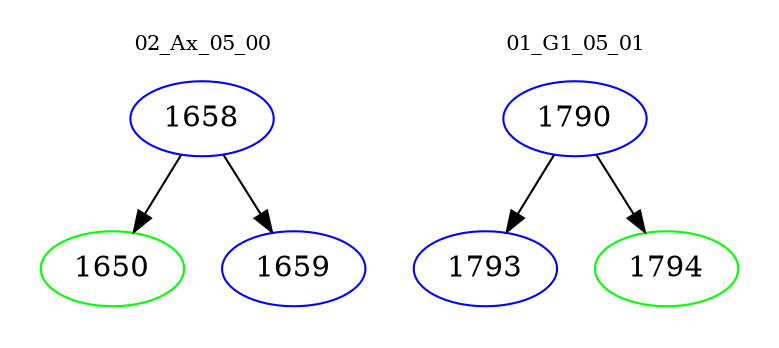 digraph{
subgraph cluster_0 {
color = white
label = "02_Ax_05_00";
fontsize=10;
T0_1658 [label="1658", color="blue"]
T0_1658 -> T0_1650 [color="black"]
T0_1650 [label="1650", color="green"]
T0_1658 -> T0_1659 [color="black"]
T0_1659 [label="1659", color="blue"]
}
subgraph cluster_1 {
color = white
label = "01_G1_05_01";
fontsize=10;
T1_1790 [label="1790", color="blue"]
T1_1790 -> T1_1793 [color="black"]
T1_1793 [label="1793", color="blue"]
T1_1790 -> T1_1794 [color="black"]
T1_1794 [label="1794", color="green"]
}
}
